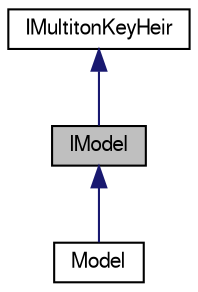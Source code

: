 digraph G
{
  edge [fontname="FreeSans",fontsize="10",labelfontname="FreeSans",labelfontsize="10"];
  node [fontname="FreeSans",fontsize="10",shape=record];
  Node1 [label="IModel",height=0.2,width=0.4,color="black", fillcolor="grey75", style="filled" fontcolor="black"];
  Node2 -> Node1 [dir=back,color="midnightblue",fontsize="10",style="solid",fontname="FreeSans"];
  Node2 [label="IMultitonKeyHeir",height=0.2,width=0.4,color="black", fillcolor="white", style="filled",URL="$class_i_multiton_key_heir.html",tooltip="Contains a multiton key."];
  Node1 -> Node3 [dir=back,color="midnightblue",fontsize="10",style="solid",fontname="FreeSans"];
  Node3 [label="Model",height=0.2,width=0.4,color="black", fillcolor="white", style="filled",URL="$class_model.html",tooltip="A Multiton IModel implementation."];
}
